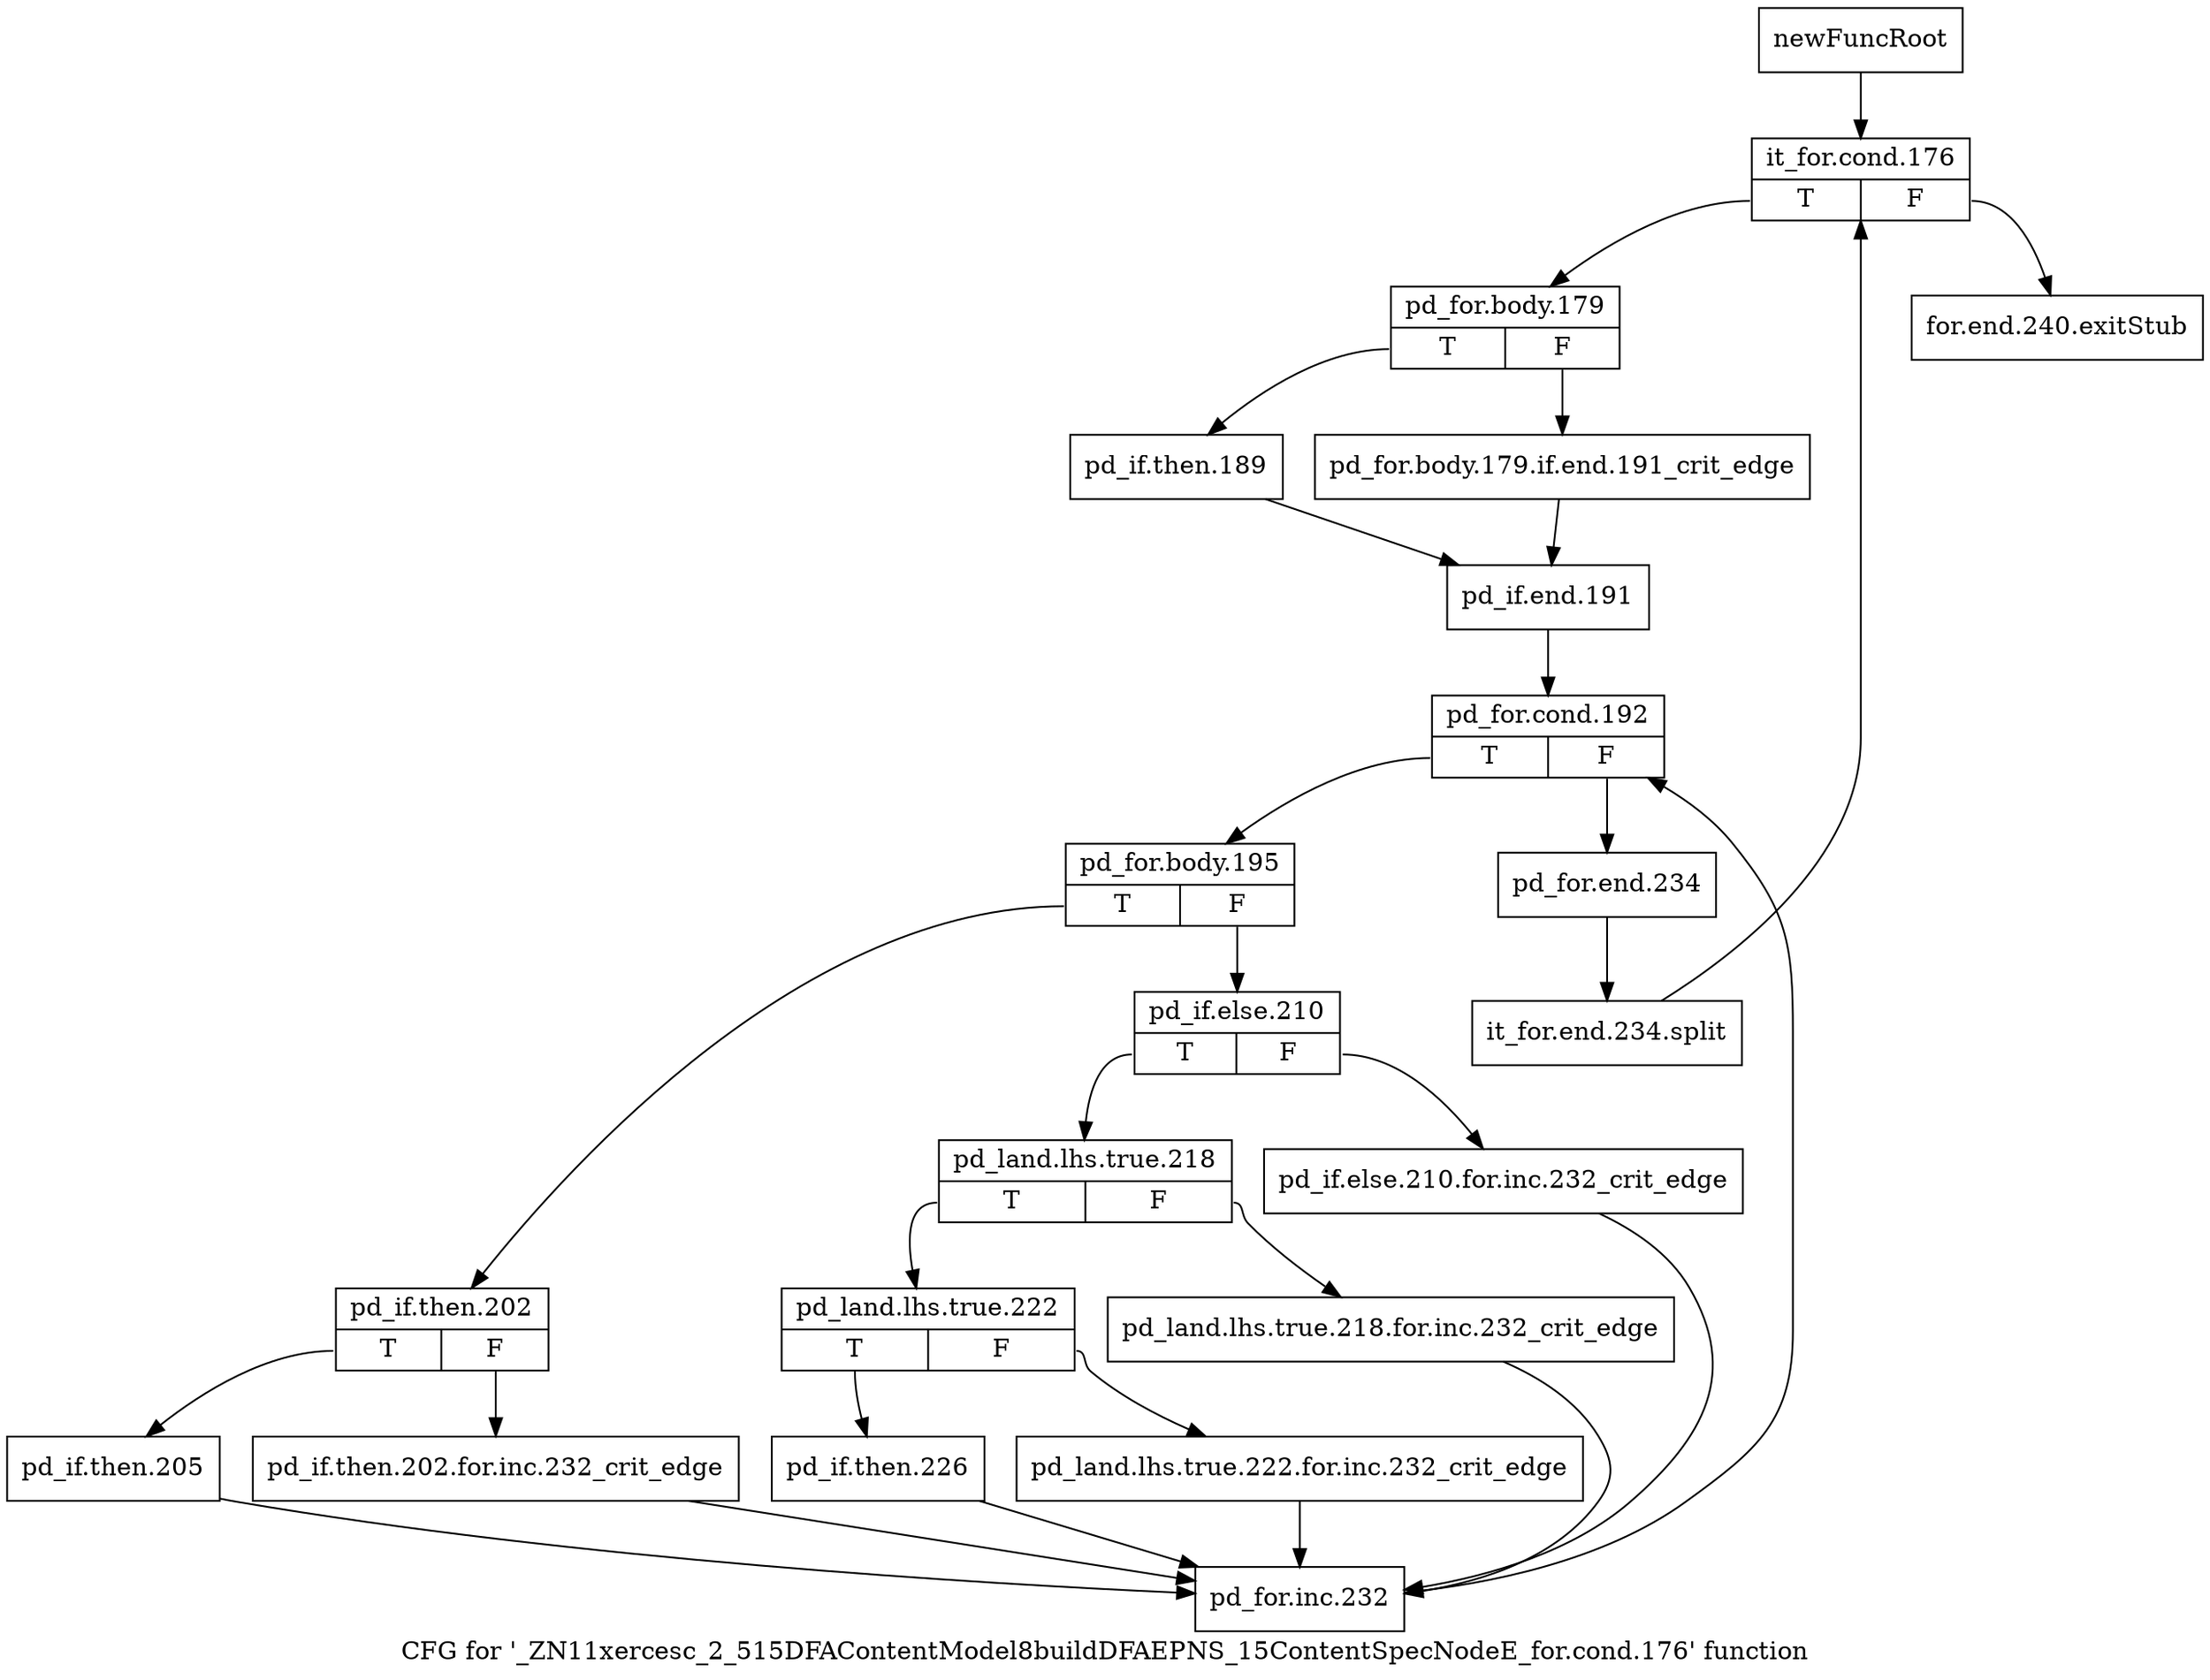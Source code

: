 digraph "CFG for '_ZN11xercesc_2_515DFAContentModel8buildDFAEPNS_15ContentSpecNodeE_for.cond.176' function" {
	label="CFG for '_ZN11xercesc_2_515DFAContentModel8buildDFAEPNS_15ContentSpecNodeE_for.cond.176' function";

	Node0x9725330 [shape=record,label="{newFuncRoot}"];
	Node0x9725330 -> Node0x97253d0;
	Node0x9725380 [shape=record,label="{for.end.240.exitStub}"];
	Node0x97253d0 [shape=record,label="{it_for.cond.176|{<s0>T|<s1>F}}"];
	Node0x97253d0:s0 -> Node0x9725420;
	Node0x97253d0:s1 -> Node0x9725380;
	Node0x9725420 [shape=record,label="{pd_for.body.179|{<s0>T|<s1>F}}"];
	Node0x9725420:s0 -> Node0x97254c0;
	Node0x9725420:s1 -> Node0x9725470;
	Node0x9725470 [shape=record,label="{pd_for.body.179.if.end.191_crit_edge}"];
	Node0x9725470 -> Node0x9725510;
	Node0x97254c0 [shape=record,label="{pd_if.then.189}"];
	Node0x97254c0 -> Node0x9725510;
	Node0x9725510 [shape=record,label="{pd_if.end.191}"];
	Node0x9725510 -> Node0x9725560;
	Node0x9725560 [shape=record,label="{pd_for.cond.192|{<s0>T|<s1>F}}"];
	Node0x9725560:s0 -> Node0x9725600;
	Node0x9725560:s1 -> Node0x97255b0;
	Node0x97255b0 [shape=record,label="{pd_for.end.234}"];
	Node0x97255b0 -> Node0xcda1330;
	Node0xcda1330 [shape=record,label="{it_for.end.234.split}"];
	Node0xcda1330 -> Node0x97253d0;
	Node0x9725600 [shape=record,label="{pd_for.body.195|{<s0>T|<s1>F}}"];
	Node0x9725600:s0 -> Node0x9725880;
	Node0x9725600:s1 -> Node0x9725650;
	Node0x9725650 [shape=record,label="{pd_if.else.210|{<s0>T|<s1>F}}"];
	Node0x9725650:s0 -> Node0x97256f0;
	Node0x9725650:s1 -> Node0x97256a0;
	Node0x97256a0 [shape=record,label="{pd_if.else.210.for.inc.232_crit_edge}"];
	Node0x97256a0 -> Node0x9725970;
	Node0x97256f0 [shape=record,label="{pd_land.lhs.true.218|{<s0>T|<s1>F}}"];
	Node0x97256f0:s0 -> Node0x9725790;
	Node0x97256f0:s1 -> Node0x9725740;
	Node0x9725740 [shape=record,label="{pd_land.lhs.true.218.for.inc.232_crit_edge}"];
	Node0x9725740 -> Node0x9725970;
	Node0x9725790 [shape=record,label="{pd_land.lhs.true.222|{<s0>T|<s1>F}}"];
	Node0x9725790:s0 -> Node0x9725830;
	Node0x9725790:s1 -> Node0x97257e0;
	Node0x97257e0 [shape=record,label="{pd_land.lhs.true.222.for.inc.232_crit_edge}"];
	Node0x97257e0 -> Node0x9725970;
	Node0x9725830 [shape=record,label="{pd_if.then.226}"];
	Node0x9725830 -> Node0x9725970;
	Node0x9725880 [shape=record,label="{pd_if.then.202|{<s0>T|<s1>F}}"];
	Node0x9725880:s0 -> Node0x9725920;
	Node0x9725880:s1 -> Node0x97258d0;
	Node0x97258d0 [shape=record,label="{pd_if.then.202.for.inc.232_crit_edge}"];
	Node0x97258d0 -> Node0x9725970;
	Node0x9725920 [shape=record,label="{pd_if.then.205}"];
	Node0x9725920 -> Node0x9725970;
	Node0x9725970 [shape=record,label="{pd_for.inc.232}"];
	Node0x9725970 -> Node0x9725560;
}
